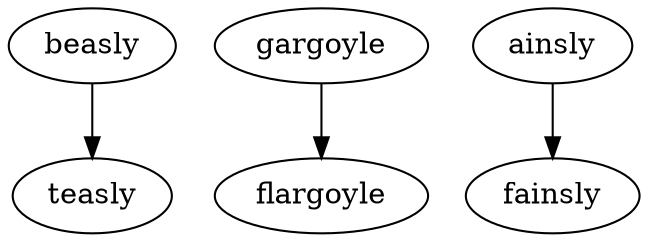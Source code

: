 digraph {
/*
  example stmt_list:
    foo -> bar
    biff -> baz

  example node_stmt:
    learn_c [label="learn C somehow"]
*/
beasly -> teasly
gargoyle -> flargoyle
ainsly -> fainsly
}
